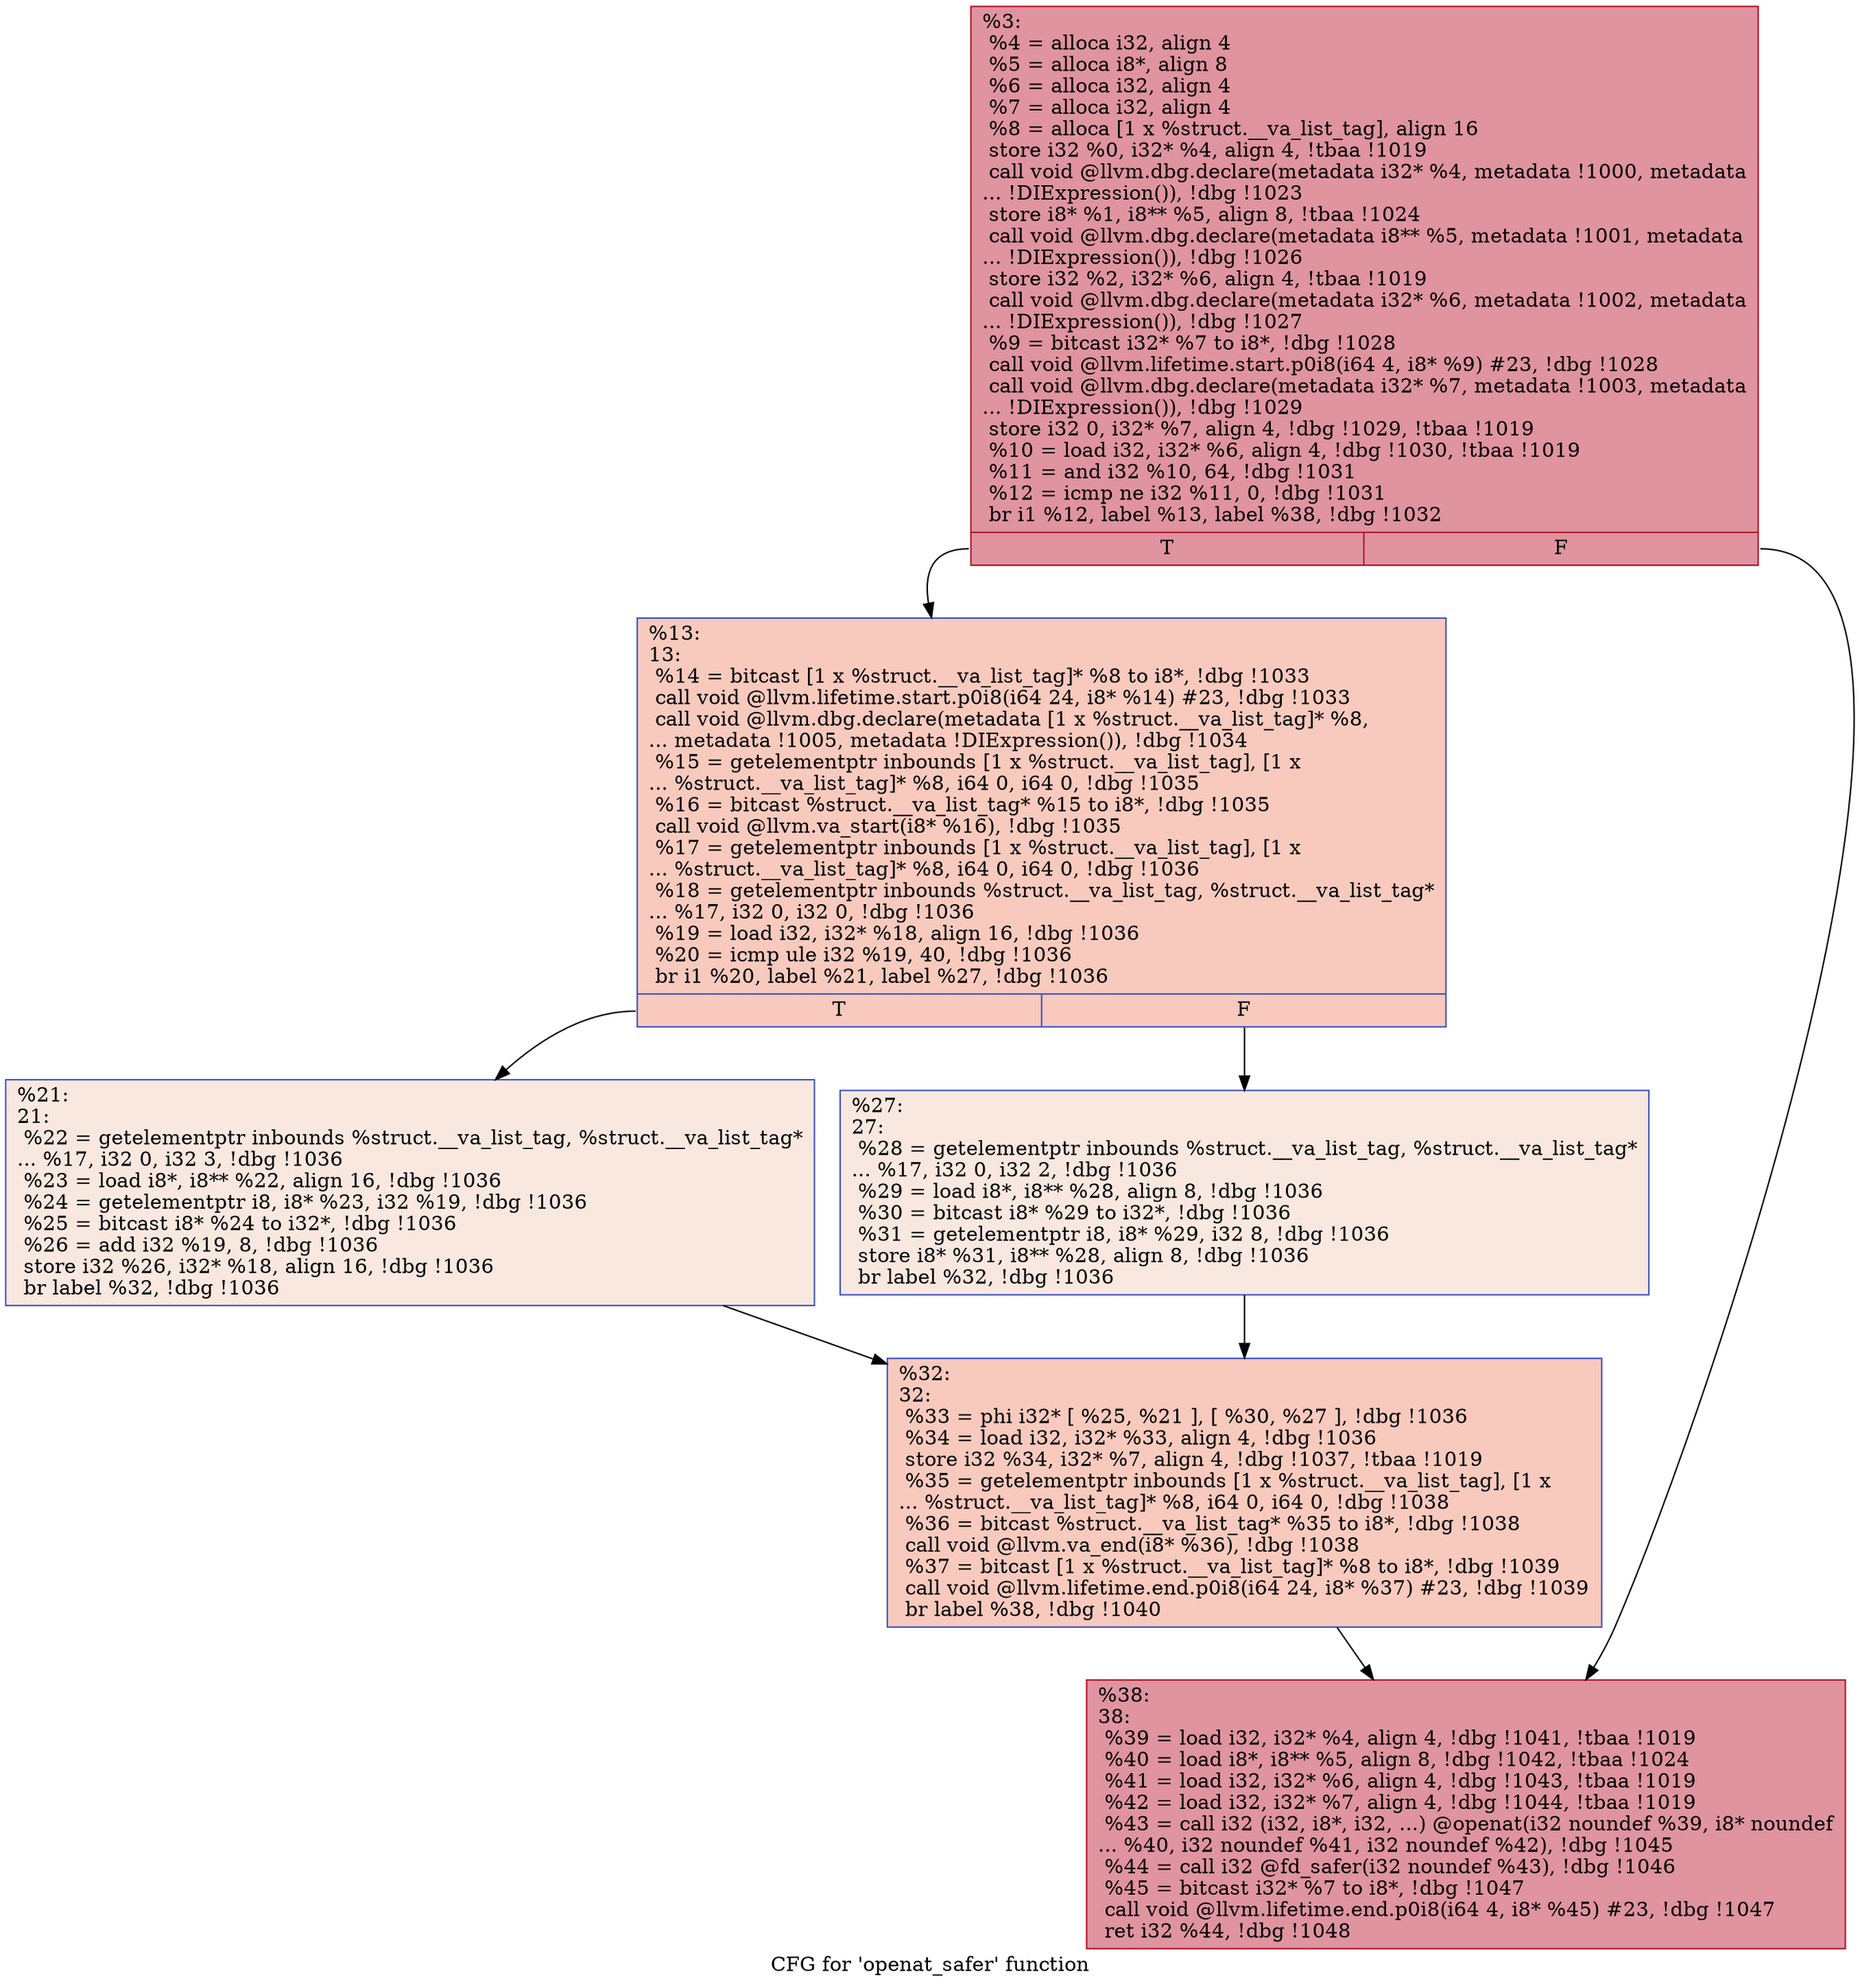 digraph "CFG for 'openat_safer' function" {
	label="CFG for 'openat_safer' function";

	Node0x225f800 [shape=record,color="#b70d28ff", style=filled, fillcolor="#b70d2870",label="{%3:\l  %4 = alloca i32, align 4\l  %5 = alloca i8*, align 8\l  %6 = alloca i32, align 4\l  %7 = alloca i32, align 4\l  %8 = alloca [1 x %struct.__va_list_tag], align 16\l  store i32 %0, i32* %4, align 4, !tbaa !1019\l  call void @llvm.dbg.declare(metadata i32* %4, metadata !1000, metadata\l... !DIExpression()), !dbg !1023\l  store i8* %1, i8** %5, align 8, !tbaa !1024\l  call void @llvm.dbg.declare(metadata i8** %5, metadata !1001, metadata\l... !DIExpression()), !dbg !1026\l  store i32 %2, i32* %6, align 4, !tbaa !1019\l  call void @llvm.dbg.declare(metadata i32* %6, metadata !1002, metadata\l... !DIExpression()), !dbg !1027\l  %9 = bitcast i32* %7 to i8*, !dbg !1028\l  call void @llvm.lifetime.start.p0i8(i64 4, i8* %9) #23, !dbg !1028\l  call void @llvm.dbg.declare(metadata i32* %7, metadata !1003, metadata\l... !DIExpression()), !dbg !1029\l  store i32 0, i32* %7, align 4, !dbg !1029, !tbaa !1019\l  %10 = load i32, i32* %6, align 4, !dbg !1030, !tbaa !1019\l  %11 = and i32 %10, 64, !dbg !1031\l  %12 = icmp ne i32 %11, 0, !dbg !1031\l  br i1 %12, label %13, label %38, !dbg !1032\l|{<s0>T|<s1>F}}"];
	Node0x225f800:s0 -> Node0x2262660;
	Node0x225f800:s1 -> Node0x22627a0;
	Node0x2262660 [shape=record,color="#3d50c3ff", style=filled, fillcolor="#ef886b70",label="{%13:\l13:                                               \l  %14 = bitcast [1 x %struct.__va_list_tag]* %8 to i8*, !dbg !1033\l  call void @llvm.lifetime.start.p0i8(i64 24, i8* %14) #23, !dbg !1033\l  call void @llvm.dbg.declare(metadata [1 x %struct.__va_list_tag]* %8,\l... metadata !1005, metadata !DIExpression()), !dbg !1034\l  %15 = getelementptr inbounds [1 x %struct.__va_list_tag], [1 x\l... %struct.__va_list_tag]* %8, i64 0, i64 0, !dbg !1035\l  %16 = bitcast %struct.__va_list_tag* %15 to i8*, !dbg !1035\l  call void @llvm.va_start(i8* %16), !dbg !1035\l  %17 = getelementptr inbounds [1 x %struct.__va_list_tag], [1 x\l... %struct.__va_list_tag]* %8, i64 0, i64 0, !dbg !1036\l  %18 = getelementptr inbounds %struct.__va_list_tag, %struct.__va_list_tag*\l... %17, i32 0, i32 0, !dbg !1036\l  %19 = load i32, i32* %18, align 16, !dbg !1036\l  %20 = icmp ule i32 %19, 40, !dbg !1036\l  br i1 %20, label %21, label %27, !dbg !1036\l|{<s0>T|<s1>F}}"];
	Node0x2262660:s0 -> Node0x22626b0;
	Node0x2262660:s1 -> Node0x2262700;
	Node0x22626b0 [shape=record,color="#3d50c3ff", style=filled, fillcolor="#f1ccb870",label="{%21:\l21:                                               \l  %22 = getelementptr inbounds %struct.__va_list_tag, %struct.__va_list_tag*\l... %17, i32 0, i32 3, !dbg !1036\l  %23 = load i8*, i8** %22, align 16, !dbg !1036\l  %24 = getelementptr i8, i8* %23, i32 %19, !dbg !1036\l  %25 = bitcast i8* %24 to i32*, !dbg !1036\l  %26 = add i32 %19, 8, !dbg !1036\l  store i32 %26, i32* %18, align 16, !dbg !1036\l  br label %32, !dbg !1036\l}"];
	Node0x22626b0 -> Node0x2262750;
	Node0x2262700 [shape=record,color="#3d50c3ff", style=filled, fillcolor="#f1ccb870",label="{%27:\l27:                                               \l  %28 = getelementptr inbounds %struct.__va_list_tag, %struct.__va_list_tag*\l... %17, i32 0, i32 2, !dbg !1036\l  %29 = load i8*, i8** %28, align 8, !dbg !1036\l  %30 = bitcast i8* %29 to i32*, !dbg !1036\l  %31 = getelementptr i8, i8* %29, i32 8, !dbg !1036\l  store i8* %31, i8** %28, align 8, !dbg !1036\l  br label %32, !dbg !1036\l}"];
	Node0x2262700 -> Node0x2262750;
	Node0x2262750 [shape=record,color="#3d50c3ff", style=filled, fillcolor="#ef886b70",label="{%32:\l32:                                               \l  %33 = phi i32* [ %25, %21 ], [ %30, %27 ], !dbg !1036\l  %34 = load i32, i32* %33, align 4, !dbg !1036\l  store i32 %34, i32* %7, align 4, !dbg !1037, !tbaa !1019\l  %35 = getelementptr inbounds [1 x %struct.__va_list_tag], [1 x\l... %struct.__va_list_tag]* %8, i64 0, i64 0, !dbg !1038\l  %36 = bitcast %struct.__va_list_tag* %35 to i8*, !dbg !1038\l  call void @llvm.va_end(i8* %36), !dbg !1038\l  %37 = bitcast [1 x %struct.__va_list_tag]* %8 to i8*, !dbg !1039\l  call void @llvm.lifetime.end.p0i8(i64 24, i8* %37) #23, !dbg !1039\l  br label %38, !dbg !1040\l}"];
	Node0x2262750 -> Node0x22627a0;
	Node0x22627a0 [shape=record,color="#b70d28ff", style=filled, fillcolor="#b70d2870",label="{%38:\l38:                                               \l  %39 = load i32, i32* %4, align 4, !dbg !1041, !tbaa !1019\l  %40 = load i8*, i8** %5, align 8, !dbg !1042, !tbaa !1024\l  %41 = load i32, i32* %6, align 4, !dbg !1043, !tbaa !1019\l  %42 = load i32, i32* %7, align 4, !dbg !1044, !tbaa !1019\l  %43 = call i32 (i32, i8*, i32, ...) @openat(i32 noundef %39, i8* noundef\l... %40, i32 noundef %41, i32 noundef %42), !dbg !1045\l  %44 = call i32 @fd_safer(i32 noundef %43), !dbg !1046\l  %45 = bitcast i32* %7 to i8*, !dbg !1047\l  call void @llvm.lifetime.end.p0i8(i64 4, i8* %45) #23, !dbg !1047\l  ret i32 %44, !dbg !1048\l}"];
}
